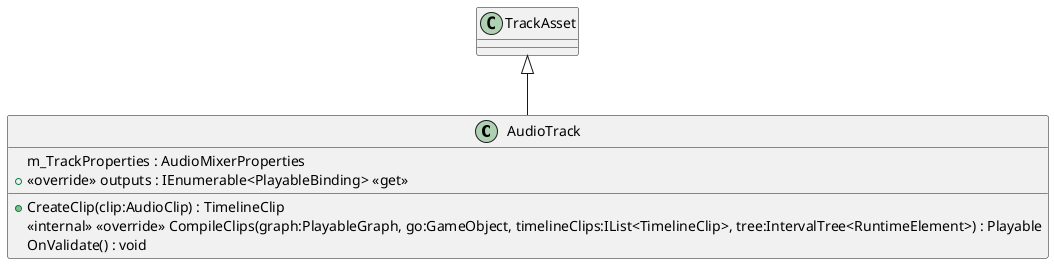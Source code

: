 @startuml
class AudioTrack {
    m_TrackProperties : AudioMixerProperties
    + CreateClip(clip:AudioClip) : TimelineClip
    <<internal>> <<override>> CompileClips(graph:PlayableGraph, go:GameObject, timelineClips:IList<TimelineClip>, tree:IntervalTree<RuntimeElement>) : Playable
    + <<override>> outputs : IEnumerable<PlayableBinding> <<get>>
    OnValidate() : void
}
TrackAsset <|-- AudioTrack
@enduml
